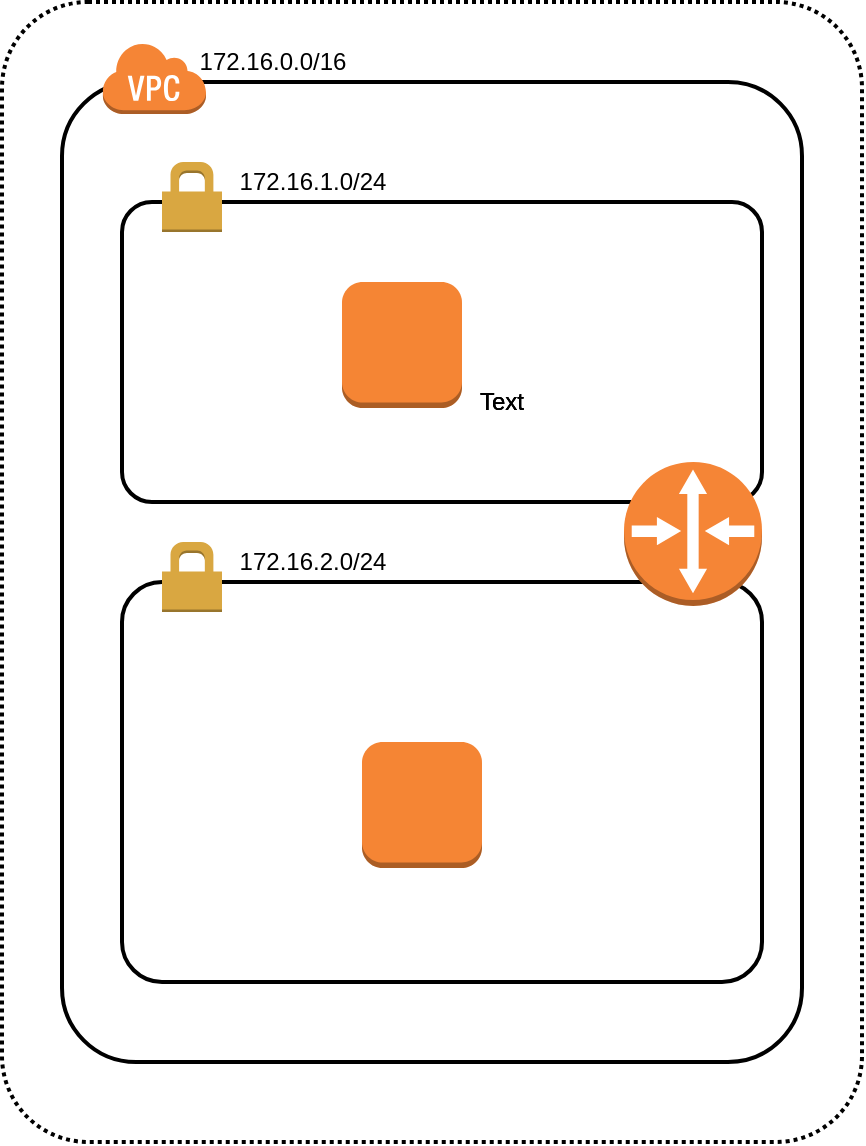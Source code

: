 <mxfile version="14.7.0" type="github">
  <diagram id="69ODIawF1eq9d_DgOKLX" name="Page-1">
    <mxGraphModel dx="775" dy="722" grid="1" gridSize="10" guides="1" tooltips="1" connect="1" arrows="1" fold="1" page="1" pageScale="1" pageWidth="850" pageHeight="1100" math="0" shadow="0">
      <root>
        <mxCell id="0" />
        <mxCell id="1" parent="0" />
        <mxCell id="h7EYVYlZc7-uSzHGC-yd-1" value="" style="rounded=1;arcSize=10;dashed=1;fillColor=none;gradientColor=none;dashPattern=1 1;strokeWidth=2;" parent="1" vertex="1">
          <mxGeometry x="150" y="80" width="430" height="570" as="geometry" />
        </mxCell>
        <mxCell id="h7EYVYlZc7-uSzHGC-yd-2" value="" style="rounded=1;arcSize=10;dashed=0;fillColor=none;gradientColor=none;strokeWidth=2;" parent="1" vertex="1">
          <mxGeometry x="180" y="120" width="370" height="490" as="geometry" />
        </mxCell>
        <mxCell id="h7EYVYlZc7-uSzHGC-yd-3" value="" style="dashed=0;html=1;shape=mxgraph.aws3.virtual_private_cloud;fillColor=#F58536;gradientColor=none;dashed=0;" parent="1" vertex="1">
          <mxGeometry x="200" y="100" width="52" height="36" as="geometry" />
        </mxCell>
        <mxCell id="h7EYVYlZc7-uSzHGC-yd-4" value="" style="rounded=1;arcSize=10;dashed=0;fillColor=none;gradientColor=none;strokeWidth=2;" parent="1" vertex="1">
          <mxGeometry x="210" y="180" width="320" height="150" as="geometry" />
        </mxCell>
        <mxCell id="h7EYVYlZc7-uSzHGC-yd-5" value="" style="dashed=0;html=1;shape=mxgraph.aws3.permissions;fillColor=#D9A741;gradientColor=none;dashed=0;" parent="1" vertex="1">
          <mxGeometry x="230" y="160" width="30" height="35" as="geometry" />
        </mxCell>
        <mxCell id="h7EYVYlZc7-uSzHGC-yd-10" value="" style="rounded=1;arcSize=10;dashed=0;fillColor=none;gradientColor=none;strokeWidth=2;" parent="1" vertex="1">
          <mxGeometry x="210" y="370" width="320" height="200" as="geometry" />
        </mxCell>
        <mxCell id="h7EYVYlZc7-uSzHGC-yd-11" value="" style="dashed=0;html=1;shape=mxgraph.aws3.permissions;fillColor=#D9A741;gradientColor=none;dashed=0;" parent="1" vertex="1">
          <mxGeometry x="230" y="350" width="30" height="35" as="geometry" />
        </mxCell>
        <mxCell id="h7EYVYlZc7-uSzHGC-yd-12" value="" style="outlineConnect=0;dashed=0;verticalLabelPosition=bottom;verticalAlign=top;align=center;html=1;shape=mxgraph.aws3.instance;fillColor=#F58534;gradientColor=none;" parent="1" vertex="1">
          <mxGeometry x="320" y="220" width="60" height="63" as="geometry" />
        </mxCell>
        <mxCell id="h7EYVYlZc7-uSzHGC-yd-13" value="" style="outlineConnect=0;dashed=0;verticalLabelPosition=bottom;verticalAlign=top;align=center;html=1;shape=mxgraph.aws3.instance;fillColor=#F58534;gradientColor=none;" parent="1" vertex="1">
          <mxGeometry x="330" y="450" width="60" height="63" as="geometry" />
        </mxCell>
        <mxCell id="h7EYVYlZc7-uSzHGC-yd-15" value="" style="outlineConnect=0;dashed=0;verticalLabelPosition=bottom;verticalAlign=top;align=center;html=1;shape=mxgraph.aws3.router;fillColor=#F58536;gradientColor=none;" parent="1" vertex="1">
          <mxGeometry x="461" y="310" width="69" height="72" as="geometry" />
        </mxCell>
        <mxCell id="h7EYVYlZc7-uSzHGC-yd-16" value="Text" style="text;html=1;strokeColor=none;fillColor=none;align=center;verticalAlign=middle;whiteSpace=wrap;rounded=0;" parent="1" vertex="1">
          <mxGeometry x="380" y="270" width="40" height="20" as="geometry" />
        </mxCell>
        <mxCell id="h7EYVYlZc7-uSzHGC-yd-17" value="172.16.0.0/16" style="text;html=1;align=center;verticalAlign=middle;resizable=0;points=[];autosize=1;strokeColor=none;" parent="1" vertex="1">
          <mxGeometry x="240" y="100" width="90" height="20" as="geometry" />
        </mxCell>
        <mxCell id="h7EYVYlZc7-uSzHGC-yd-18" value="Text" style="text;html=1;strokeColor=none;fillColor=none;align=center;verticalAlign=middle;whiteSpace=wrap;rounded=0;" parent="1" vertex="1">
          <mxGeometry x="380" y="270" width="40" height="20" as="geometry" />
        </mxCell>
        <mxCell id="h7EYVYlZc7-uSzHGC-yd-19" value="Text" style="text;html=1;strokeColor=none;fillColor=none;align=center;verticalAlign=middle;whiteSpace=wrap;rounded=0;" parent="1" vertex="1">
          <mxGeometry x="380" y="270" width="40" height="20" as="geometry" />
        </mxCell>
        <mxCell id="h7EYVYlZc7-uSzHGC-yd-20" value="172.16.1.0/24" style="text;html=1;align=center;verticalAlign=middle;resizable=0;points=[];autosize=1;strokeColor=none;" parent="1" vertex="1">
          <mxGeometry x="260" y="160" width="90" height="20" as="geometry" />
        </mxCell>
        <mxCell id="h7EYVYlZc7-uSzHGC-yd-21" value="172.16.2.0/24" style="text;html=1;align=center;verticalAlign=middle;resizable=0;points=[];autosize=1;strokeColor=none;" parent="1" vertex="1">
          <mxGeometry x="260" y="350" width="90" height="20" as="geometry" />
        </mxCell>
      </root>
    </mxGraphModel>
  </diagram>
</mxfile>
